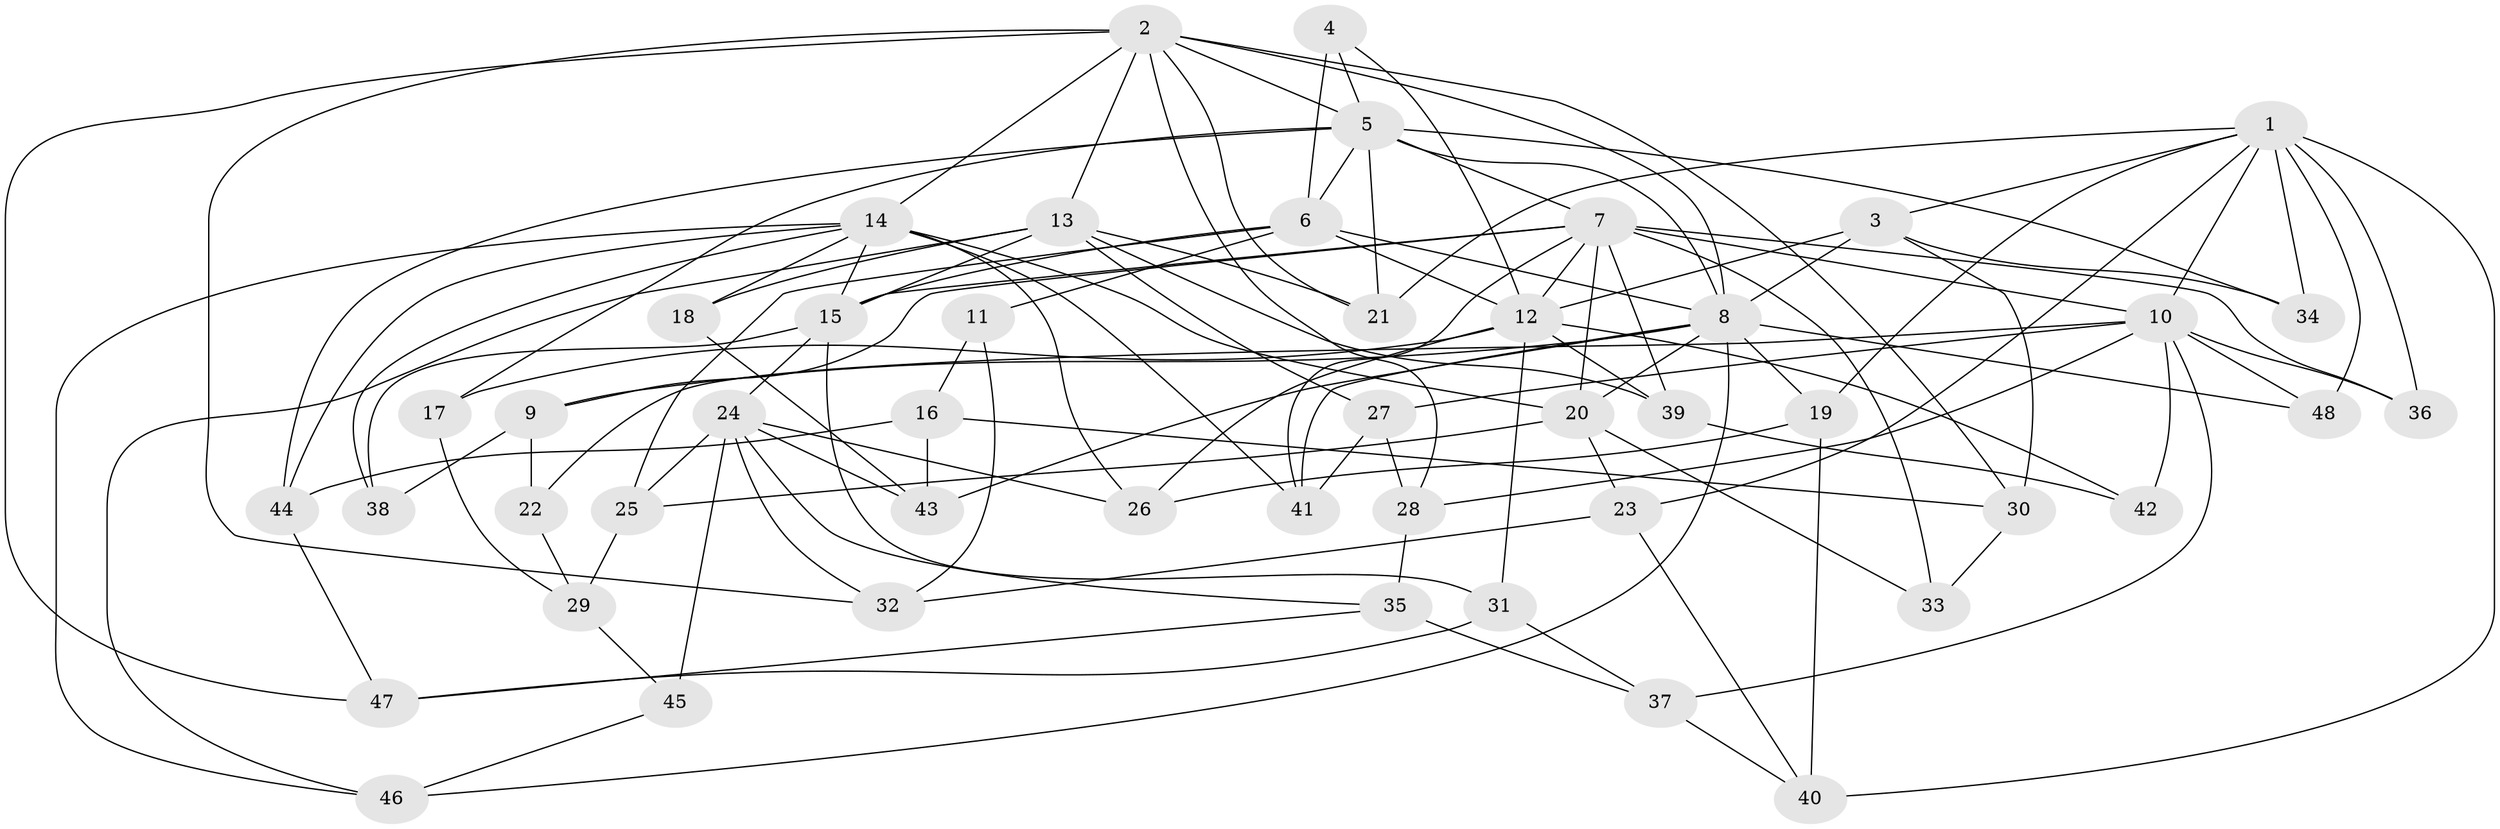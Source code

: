 // original degree distribution, {4: 1.0}
// Generated by graph-tools (version 1.1) at 2025/38/03/09/25 02:38:05]
// undirected, 48 vertices, 119 edges
graph export_dot {
graph [start="1"]
  node [color=gray90,style=filled];
  1;
  2;
  3;
  4;
  5;
  6;
  7;
  8;
  9;
  10;
  11;
  12;
  13;
  14;
  15;
  16;
  17;
  18;
  19;
  20;
  21;
  22;
  23;
  24;
  25;
  26;
  27;
  28;
  29;
  30;
  31;
  32;
  33;
  34;
  35;
  36;
  37;
  38;
  39;
  40;
  41;
  42;
  43;
  44;
  45;
  46;
  47;
  48;
  1 -- 3 [weight=1.0];
  1 -- 10 [weight=1.0];
  1 -- 19 [weight=1.0];
  1 -- 21 [weight=1.0];
  1 -- 23 [weight=1.0];
  1 -- 34 [weight=2.0];
  1 -- 36 [weight=1.0];
  1 -- 40 [weight=1.0];
  1 -- 48 [weight=1.0];
  2 -- 5 [weight=1.0];
  2 -- 8 [weight=1.0];
  2 -- 13 [weight=1.0];
  2 -- 14 [weight=2.0];
  2 -- 21 [weight=1.0];
  2 -- 28 [weight=1.0];
  2 -- 30 [weight=1.0];
  2 -- 32 [weight=1.0];
  2 -- 47 [weight=1.0];
  3 -- 8 [weight=1.0];
  3 -- 12 [weight=2.0];
  3 -- 30 [weight=1.0];
  3 -- 34 [weight=1.0];
  4 -- 5 [weight=1.0];
  4 -- 6 [weight=2.0];
  4 -- 12 [weight=1.0];
  5 -- 6 [weight=1.0];
  5 -- 7 [weight=1.0];
  5 -- 8 [weight=1.0];
  5 -- 17 [weight=2.0];
  5 -- 21 [weight=1.0];
  5 -- 34 [weight=1.0];
  5 -- 44 [weight=1.0];
  6 -- 8 [weight=2.0];
  6 -- 11 [weight=2.0];
  6 -- 12 [weight=1.0];
  6 -- 15 [weight=1.0];
  6 -- 25 [weight=1.0];
  7 -- 9 [weight=1.0];
  7 -- 10 [weight=1.0];
  7 -- 12 [weight=1.0];
  7 -- 15 [weight=2.0];
  7 -- 20 [weight=1.0];
  7 -- 33 [weight=1.0];
  7 -- 36 [weight=2.0];
  7 -- 39 [weight=1.0];
  7 -- 41 [weight=1.0];
  8 -- 9 [weight=1.0];
  8 -- 19 [weight=1.0];
  8 -- 20 [weight=1.0];
  8 -- 41 [weight=1.0];
  8 -- 43 [weight=1.0];
  8 -- 46 [weight=1.0];
  8 -- 48 [weight=1.0];
  9 -- 22 [weight=1.0];
  9 -- 38 [weight=1.0];
  10 -- 22 [weight=2.0];
  10 -- 27 [weight=1.0];
  10 -- 28 [weight=1.0];
  10 -- 36 [weight=1.0];
  10 -- 37 [weight=1.0];
  10 -- 42 [weight=2.0];
  10 -- 48 [weight=2.0];
  11 -- 16 [weight=1.0];
  11 -- 32 [weight=1.0];
  12 -- 17 [weight=1.0];
  12 -- 26 [weight=1.0];
  12 -- 31 [weight=1.0];
  12 -- 39 [weight=1.0];
  12 -- 42 [weight=1.0];
  13 -- 15 [weight=1.0];
  13 -- 18 [weight=2.0];
  13 -- 21 [weight=1.0];
  13 -- 27 [weight=1.0];
  13 -- 39 [weight=1.0];
  13 -- 46 [weight=1.0];
  14 -- 15 [weight=1.0];
  14 -- 18 [weight=1.0];
  14 -- 20 [weight=2.0];
  14 -- 26 [weight=1.0];
  14 -- 38 [weight=2.0];
  14 -- 41 [weight=1.0];
  14 -- 44 [weight=1.0];
  14 -- 46 [weight=1.0];
  15 -- 24 [weight=3.0];
  15 -- 31 [weight=1.0];
  15 -- 38 [weight=1.0];
  16 -- 30 [weight=1.0];
  16 -- 43 [weight=1.0];
  16 -- 44 [weight=1.0];
  17 -- 29 [weight=1.0];
  18 -- 43 [weight=1.0];
  19 -- 26 [weight=1.0];
  19 -- 40 [weight=1.0];
  20 -- 23 [weight=1.0];
  20 -- 25 [weight=1.0];
  20 -- 33 [weight=2.0];
  22 -- 29 [weight=1.0];
  23 -- 32 [weight=1.0];
  23 -- 40 [weight=1.0];
  24 -- 25 [weight=1.0];
  24 -- 26 [weight=1.0];
  24 -- 32 [weight=1.0];
  24 -- 35 [weight=1.0];
  24 -- 43 [weight=1.0];
  24 -- 45 [weight=2.0];
  25 -- 29 [weight=1.0];
  27 -- 28 [weight=1.0];
  27 -- 41 [weight=1.0];
  28 -- 35 [weight=1.0];
  29 -- 45 [weight=1.0];
  30 -- 33 [weight=1.0];
  31 -- 37 [weight=1.0];
  31 -- 47 [weight=1.0];
  35 -- 37 [weight=1.0];
  35 -- 47 [weight=1.0];
  37 -- 40 [weight=1.0];
  39 -- 42 [weight=1.0];
  44 -- 47 [weight=1.0];
  45 -- 46 [weight=1.0];
}
